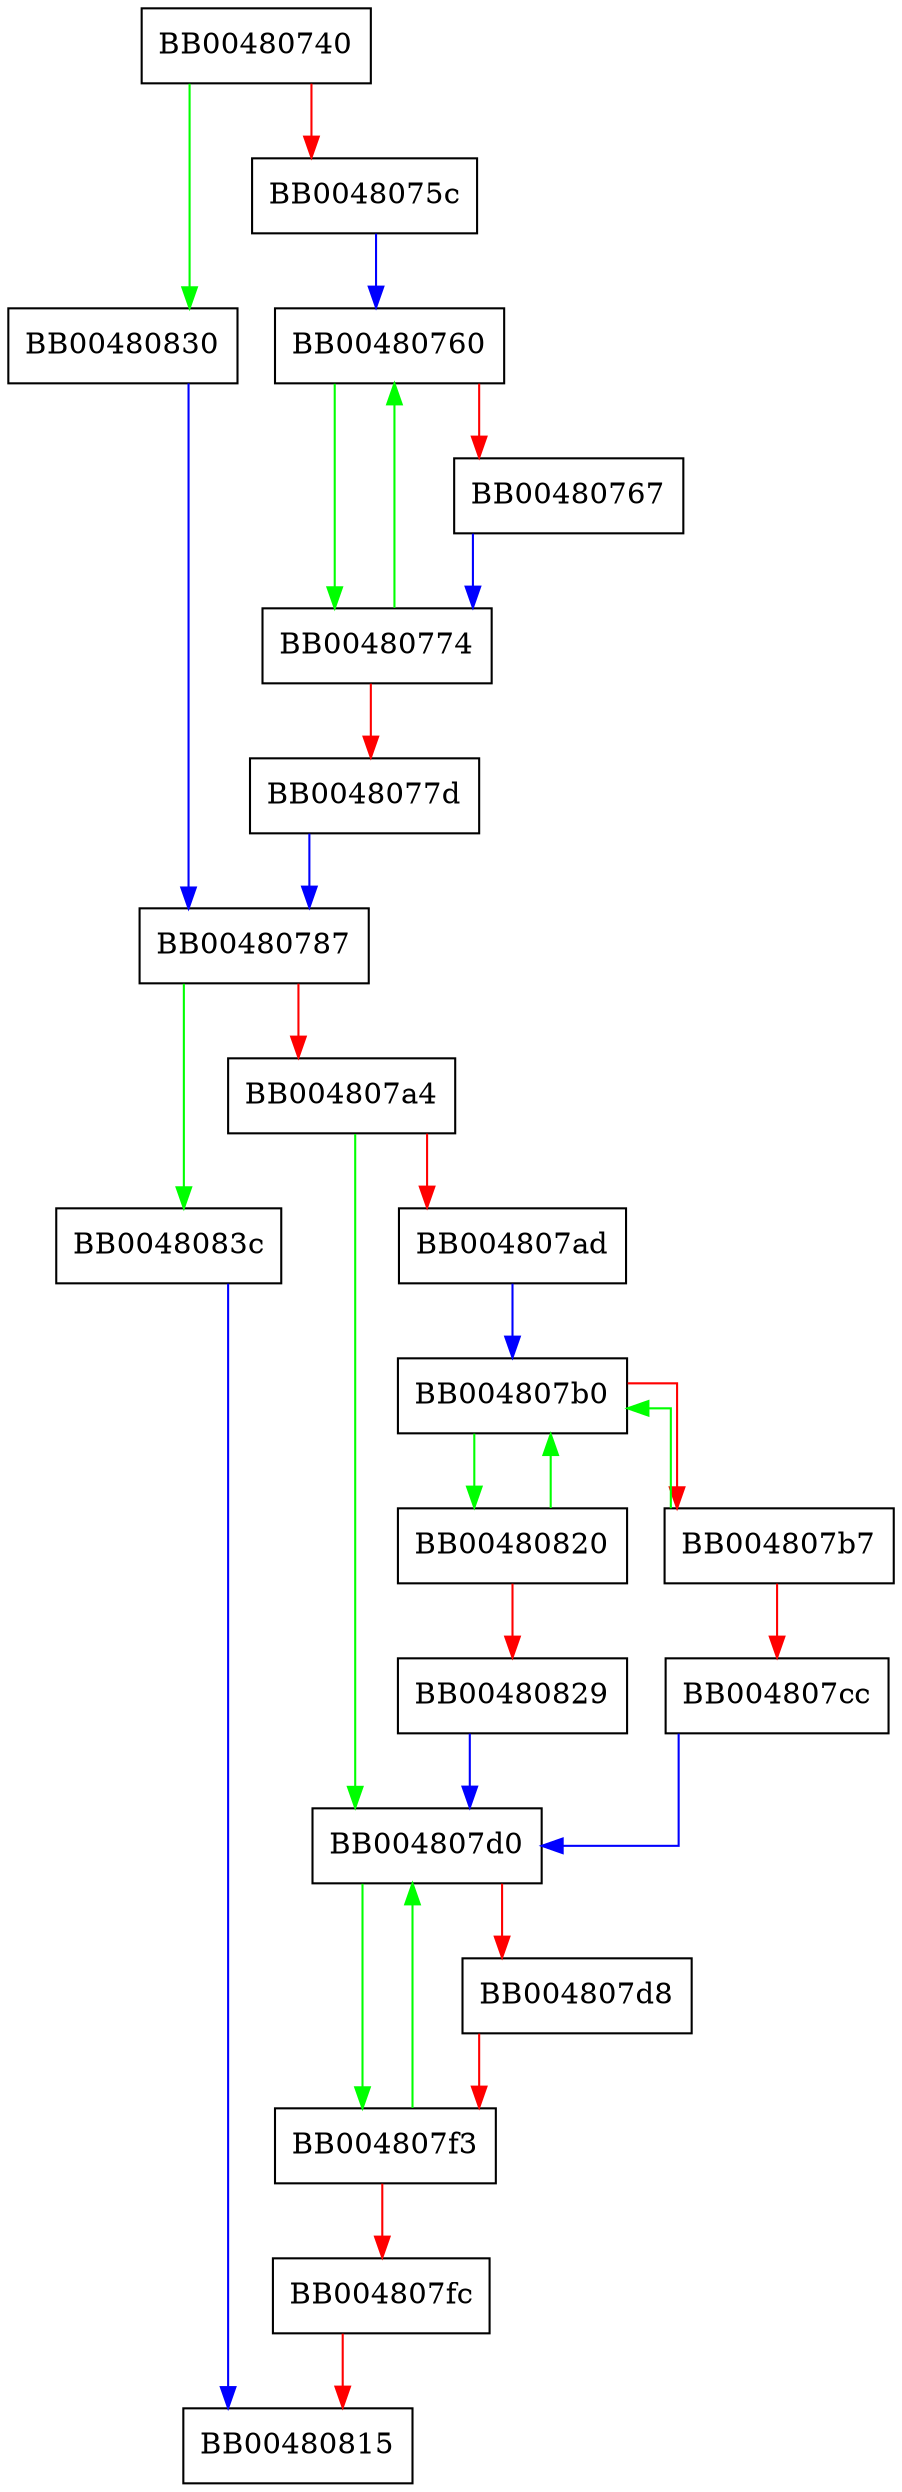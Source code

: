 digraph ssl_cipher_strength_sort {
  node [shape="box"];
  graph [splines=ortho];
  BB00480740 -> BB00480830 [color="green"];
  BB00480740 -> BB0048075c [color="red"];
  BB0048075c -> BB00480760 [color="blue"];
  BB00480760 -> BB00480774 [color="green"];
  BB00480760 -> BB00480767 [color="red"];
  BB00480767 -> BB00480774 [color="blue"];
  BB00480774 -> BB00480760 [color="green"];
  BB00480774 -> BB0048077d [color="red"];
  BB0048077d -> BB00480787 [color="blue"];
  BB00480787 -> BB0048083c [color="green"];
  BB00480787 -> BB004807a4 [color="red"];
  BB004807a4 -> BB004807d0 [color="green"];
  BB004807a4 -> BB004807ad [color="red"];
  BB004807ad -> BB004807b0 [color="blue"];
  BB004807b0 -> BB00480820 [color="green"];
  BB004807b0 -> BB004807b7 [color="red"];
  BB004807b7 -> BB004807b0 [color="green"];
  BB004807b7 -> BB004807cc [color="red"];
  BB004807cc -> BB004807d0 [color="blue"];
  BB004807d0 -> BB004807f3 [color="green"];
  BB004807d0 -> BB004807d8 [color="red"];
  BB004807d8 -> BB004807f3 [color="red"];
  BB004807f3 -> BB004807d0 [color="green"];
  BB004807f3 -> BB004807fc [color="red"];
  BB004807fc -> BB00480815 [color="red"];
  BB00480820 -> BB004807b0 [color="green"];
  BB00480820 -> BB00480829 [color="red"];
  BB00480829 -> BB004807d0 [color="blue"];
  BB00480830 -> BB00480787 [color="blue"];
  BB0048083c -> BB00480815 [color="blue"];
}